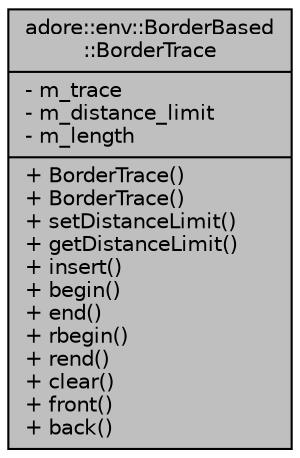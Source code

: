 digraph "adore::env::BorderBased::BorderTrace"
{
 // LATEX_PDF_SIZE
  edge [fontname="Helvetica",fontsize="10",labelfontname="Helvetica",labelfontsize="10"];
  node [fontname="Helvetica",fontsize="10",shape=record];
  Node1 [label="{adore::env::BorderBased\l::BorderTrace\n|- m_trace\l- m_distance_limit\l- m_length\l|+ BorderTrace()\l+ BorderTrace()\l+ setDistanceLimit()\l+ getDistanceLimit()\l+ insert()\l+ begin()\l+ end()\l+ rbegin()\l+ rend()\l+ clear()\l+ front()\l+ back()\l}",height=0.2,width=0.4,color="black", fillcolor="grey75", style="filled", fontcolor="black",tooltip=" "];
}

